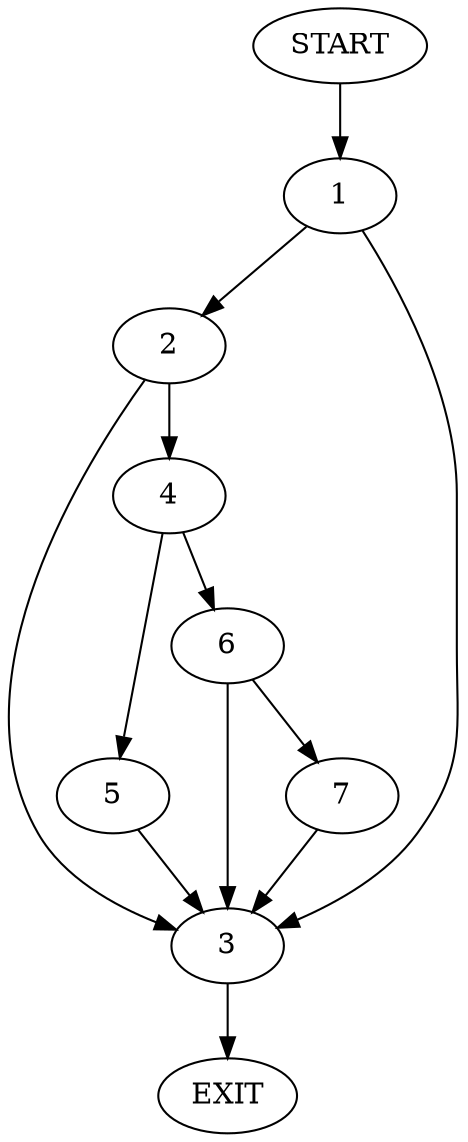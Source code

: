 digraph {
0 [label="START"]
8 [label="EXIT"]
0 -> 1
1 -> 2
1 -> 3
2 -> 3
2 -> 4
3 -> 8
4 -> 5
4 -> 6
5 -> 3
6 -> 7
6 -> 3
7 -> 3
}
